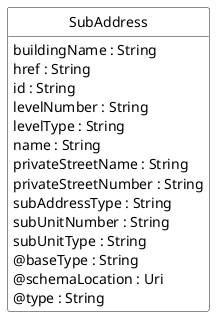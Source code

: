 @startuml
hide circle
hide methods
hide stereotype
show <<Enumeration>> stereotype
skinparam class {
   BackgroundColor<<Enumeration>> #E6F5F7
   BackgroundColor<<Ref>> #FFFFE0
   BackgroundColor<<Pivot>> #FFFFFFF
   BackgroundColor<<SimpleType>> #E2F0DA
   BackgroundColor #FCF2E3
}

class SubAddress <<Pivot>> {
    buildingName : String
    href : String
    id : String
    levelNumber : String
    levelType : String
    name : String
    privateStreetName : String
    privateStreetNumber : String
    subAddressType : String
    subUnitNumber : String
    subUnitType : String
    @baseType : String
    @schemaLocation : Uri
    @type : String
}


@enduml